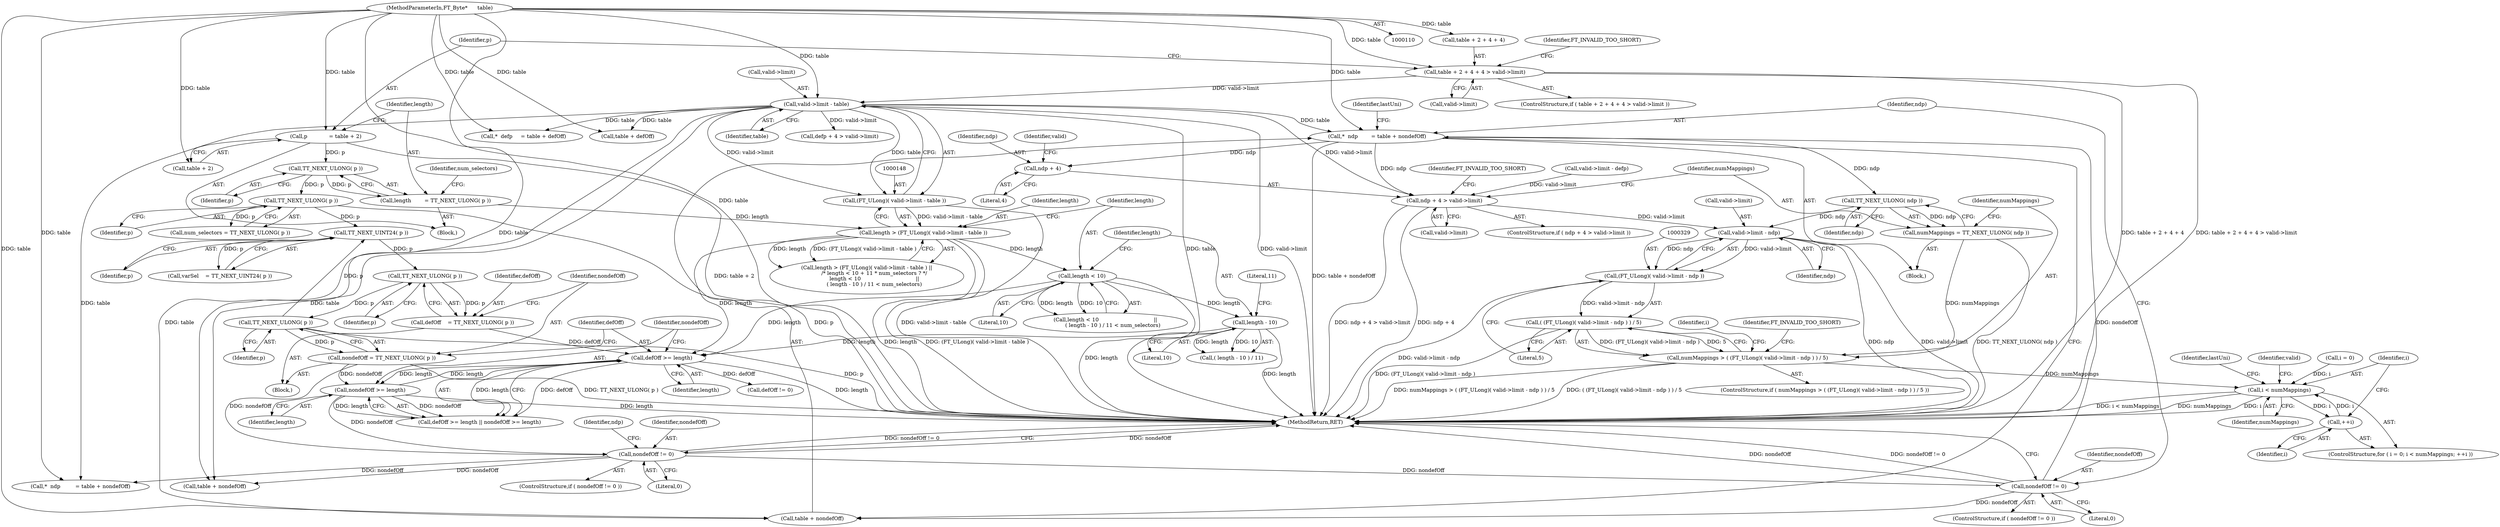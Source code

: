 digraph "0_savannah_57cbb8c148999ba8f14ed53435fc071ac9953afd@integer" {
"1000300" [label="(Call,*  ndp        = table + nondefOff)"];
"1000111" [label="(MethodParameterIn,FT_Byte*      table)"];
"1000149" [label="(Call,valid->limit - table)"];
"1000118" [label="(Call,table + 2 + 4 + 4 > valid->limit)"];
"1000295" [label="(Call,nondefOff != 0)"];
"1000279" [label="(Call,nondefOff != 0)"];
"1000193" [label="(Call,nondefOff = TT_NEXT_ULONG( p ))"];
"1000195" [label="(Call,TT_NEXT_ULONG( p ))"];
"1000190" [label="(Call,TT_NEXT_ULONG( p ))"];
"1000185" [label="(Call,TT_NEXT_UINT24( p ))"];
"1000141" [label="(Call,TT_NEXT_ULONG( p ))"];
"1000137" [label="(Call,TT_NEXT_ULONG( p ))"];
"1000130" [label="(Call,p             = table + 2)"];
"1000202" [label="(Call,nondefOff >= length)"];
"1000199" [label="(Call,defOff >= length)"];
"1000188" [label="(Call,defOff    = TT_NEXT_ULONG( p ))"];
"1000155" [label="(Call,length < 10)"];
"1000145" [label="(Call,length > (FT_ULong)( valid->limit - table ))"];
"1000135" [label="(Call,length        = TT_NEXT_ULONG( p ))"];
"1000147" [label="(Call,(FT_ULong)( valid->limit - table ))"];
"1000160" [label="(Call,length - 10)"];
"1000312" [label="(Call,ndp + 4 > valid->limit)"];
"1000330" [label="(Call,valid->limit - ndp)"];
"1000328" [label="(Call,(FT_ULong)( valid->limit - ndp ))"];
"1000327" [label="(Call,( (FT_ULong)( valid->limit - ndp ) ) / 5)"];
"1000325" [label="(Call,numMappings > ( (FT_ULong)( valid->limit - ndp ) ) / 5)"];
"1000341" [label="(Call,i < numMappings)"];
"1000344" [label="(Call,++i)"];
"1000313" [label="(Call,ndp + 4)"];
"1000322" [label="(Call,TT_NEXT_ULONG( ndp ))"];
"1000320" [label="(Call,numMappings = TT_NEXT_ULONG( ndp ))"];
"1000147" [label="(Call,(FT_ULong)( valid->limit - table ))"];
"1000312" [label="(Call,ndp + 4 > valid->limit)"];
"1000203" [label="(Identifier,nondefOff)"];
"1000339" [label="(Identifier,i)"];
"1000142" [label="(Identifier,p)"];
"1000296" [label="(Identifier,nondefOff)"];
"1000298" [label="(Block,)"];
"1000313" [label="(Call,ndp + 4)"];
"1000334" [label="(Identifier,ndp)"];
"1000331" [label="(Call,valid->limit)"];
"1000145" [label="(Call,length > (FT_ULong)( valid->limit - table ))"];
"1000157" [label="(Literal,10)"];
"1000252" [label="(Call,valid->limit - defp)"];
"1000126" [label="(Call,valid->limit)"];
"1000204" [label="(Identifier,length)"];
"1000194" [label="(Identifier,nondefOff)"];
"1000131" [label="(Identifier,p)"];
"1000280" [label="(Identifier,nondefOff)"];
"1000309" [label="(Identifier,lastUni)"];
"1000363" [label="(MethodReturn,RET)"];
"1000129" [label="(Identifier,FT_INVALID_TOO_SHORT)"];
"1000139" [label="(Call,num_selectors = TT_NEXT_ULONG( p ))"];
"1000163" [label="(Literal,11)"];
"1000224" [label="(Call,table + defOff)"];
"1000195" [label="(Call,TT_NEXT_ULONG( p ))"];
"1000140" [label="(Identifier,num_selectors)"];
"1000156" [label="(Identifier,length)"];
"1000141" [label="(Call,TT_NEXT_ULONG( p ))"];
"1000295" [label="(Call,nondefOff != 0)"];
"1000326" [label="(Identifier,numMappings)"];
"1000196" [label="(Identifier,p)"];
"1000136" [label="(Identifier,length)"];
"1000183" [label="(Call,varSel    = TT_NEXT_UINT24( p ))"];
"1000284" [label="(Call,*  ndp         = table + nondefOff)"];
"1000155" [label="(Call,length < 10)"];
"1000335" [label="(Literal,5)"];
"1000344" [label="(Call,++i)"];
"1000342" [label="(Identifier,i)"];
"1000300" [label="(Call,*  ndp        = table + nondefOff)"];
"1000111" [label="(MethodParameterIn,FT_Byte*      table)"];
"1000149" [label="(Call,valid->limit - table)"];
"1000138" [label="(Identifier,p)"];
"1000153" [label="(Identifier,table)"];
"1000279" [label="(Call,nondefOff != 0)"];
"1000150" [label="(Call,valid->limit)"];
"1000135" [label="(Call,length        = TT_NEXT_ULONG( p ))"];
"1000144" [label="(Call,length > (FT_ULong)( valid->limit - table ) ||\n         /* length < 10 + 11 * num_selectors ? */\n         length < 10                                 ||\n         ( length - 10 ) / 11 < num_selectors)"];
"1000199" [label="(Call,defOff >= length)"];
"1000336" [label="(Identifier,FT_INVALID_TOO_SHORT)"];
"1000119" [label="(Call,table + 2 + 4 + 4)"];
"1000113" [label="(Block,)"];
"1000217" [label="(Call,defOff != 0)"];
"1000320" [label="(Call,numMappings = TT_NEXT_ULONG( ndp ))"];
"1000181" [label="(Block,)"];
"1000302" [label="(Call,table + nondefOff)"];
"1000154" [label="(Call,length < 10                                 ||\n         ( length - 10 ) / 11 < num_selectors)"];
"1000286" [label="(Call,table + nondefOff)"];
"1000341" [label="(Call,i < numMappings)"];
"1000191" [label="(Identifier,p)"];
"1000328" [label="(Call,(FT_ULong)( valid->limit - ndp ))"];
"1000202" [label="(Call,nondefOff >= length)"];
"1000316" [label="(Call,valid->limit)"];
"1000137" [label="(Call,TT_NEXT_ULONG( p ))"];
"1000297" [label="(Literal,0)"];
"1000347" [label="(Identifier,lastUni)"];
"1000285" [label="(Identifier,ndp)"];
"1000222" [label="(Call,*  defp     = table + defOff)"];
"1000301" [label="(Identifier,ndp)"];
"1000198" [label="(Call,defOff >= length || nondefOff >= length)"];
"1000160" [label="(Call,length - 10)"];
"1000315" [label="(Literal,4)"];
"1000146" [label="(Identifier,length)"];
"1000234" [label="(Call,defp + 4 > valid->limit)"];
"1000117" [label="(ControlStructure,if ( table + 2 + 4 + 4 > valid->limit ))"];
"1000345" [label="(Identifier,i)"];
"1000317" [label="(Identifier,valid)"];
"1000321" [label="(Identifier,numMappings)"];
"1000330" [label="(Call,valid->limit - ndp)"];
"1000118" [label="(Call,table + 2 + 4 + 4 > valid->limit)"];
"1000343" [label="(Identifier,numMappings)"];
"1000193" [label="(Call,nondefOff = TT_NEXT_ULONG( p ))"];
"1000186" [label="(Identifier,p)"];
"1000327" [label="(Call,( (FT_ULong)( valid->limit - ndp ) ) / 5)"];
"1000190" [label="(Call,TT_NEXT_ULONG( p ))"];
"1000278" [label="(ControlStructure,if ( nondefOff != 0 ))"];
"1000355" [label="(Identifier,valid)"];
"1000130" [label="(Call,p             = table + 2)"];
"1000319" [label="(Identifier,FT_INVALID_TOO_SHORT)"];
"1000314" [label="(Identifier,ndp)"];
"1000161" [label="(Identifier,length)"];
"1000324" [label="(ControlStructure,if ( numMappings > ( (FT_ULong)( valid->limit - ndp ) ) / 5 ))"];
"1000159" [label="(Call,( length - 10 ) / 11)"];
"1000323" [label="(Identifier,ndp)"];
"1000162" [label="(Literal,10)"];
"1000325" [label="(Call,numMappings > ( (FT_ULong)( valid->limit - ndp ) ) / 5)"];
"1000185" [label="(Call,TT_NEXT_UINT24( p ))"];
"1000132" [label="(Call,table + 2)"];
"1000322" [label="(Call,TT_NEXT_ULONG( ndp ))"];
"1000189" [label="(Identifier,defOff)"];
"1000201" [label="(Identifier,length)"];
"1000338" [label="(Call,i = 0)"];
"1000200" [label="(Identifier,defOff)"];
"1000294" [label="(ControlStructure,if ( nondefOff != 0 ))"];
"1000337" [label="(ControlStructure,for ( i = 0; i < numMappings; ++i ))"];
"1000188" [label="(Call,defOff    = TT_NEXT_ULONG( p ))"];
"1000311" [label="(ControlStructure,if ( ndp + 4 > valid->limit ))"];
"1000281" [label="(Literal,0)"];
"1000300" -> "1000298"  [label="AST: "];
"1000300" -> "1000302"  [label="CFG: "];
"1000301" -> "1000300"  [label="AST: "];
"1000302" -> "1000300"  [label="AST: "];
"1000309" -> "1000300"  [label="CFG: "];
"1000300" -> "1000363"  [label="DDG: table + nondefOff"];
"1000111" -> "1000300"  [label="DDG: table"];
"1000149" -> "1000300"  [label="DDG: table"];
"1000295" -> "1000300"  [label="DDG: nondefOff"];
"1000300" -> "1000312"  [label="DDG: ndp"];
"1000300" -> "1000313"  [label="DDG: ndp"];
"1000300" -> "1000322"  [label="DDG: ndp"];
"1000111" -> "1000110"  [label="AST: "];
"1000111" -> "1000363"  [label="DDG: table"];
"1000111" -> "1000118"  [label="DDG: table"];
"1000111" -> "1000119"  [label="DDG: table"];
"1000111" -> "1000130"  [label="DDG: table"];
"1000111" -> "1000132"  [label="DDG: table"];
"1000111" -> "1000149"  [label="DDG: table"];
"1000111" -> "1000222"  [label="DDG: table"];
"1000111" -> "1000224"  [label="DDG: table"];
"1000111" -> "1000284"  [label="DDG: table"];
"1000111" -> "1000286"  [label="DDG: table"];
"1000111" -> "1000302"  [label="DDG: table"];
"1000149" -> "1000147"  [label="AST: "];
"1000149" -> "1000153"  [label="CFG: "];
"1000150" -> "1000149"  [label="AST: "];
"1000153" -> "1000149"  [label="AST: "];
"1000147" -> "1000149"  [label="CFG: "];
"1000149" -> "1000363"  [label="DDG: table"];
"1000149" -> "1000363"  [label="DDG: valid->limit"];
"1000149" -> "1000147"  [label="DDG: valid->limit"];
"1000149" -> "1000147"  [label="DDG: table"];
"1000118" -> "1000149"  [label="DDG: valid->limit"];
"1000149" -> "1000222"  [label="DDG: table"];
"1000149" -> "1000224"  [label="DDG: table"];
"1000149" -> "1000234"  [label="DDG: valid->limit"];
"1000149" -> "1000284"  [label="DDG: table"];
"1000149" -> "1000286"  [label="DDG: table"];
"1000149" -> "1000302"  [label="DDG: table"];
"1000149" -> "1000312"  [label="DDG: valid->limit"];
"1000118" -> "1000117"  [label="AST: "];
"1000118" -> "1000126"  [label="CFG: "];
"1000119" -> "1000118"  [label="AST: "];
"1000126" -> "1000118"  [label="AST: "];
"1000129" -> "1000118"  [label="CFG: "];
"1000131" -> "1000118"  [label="CFG: "];
"1000118" -> "1000363"  [label="DDG: table + 2 + 4 + 4 > valid->limit"];
"1000118" -> "1000363"  [label="DDG: table + 2 + 4 + 4"];
"1000295" -> "1000294"  [label="AST: "];
"1000295" -> "1000297"  [label="CFG: "];
"1000296" -> "1000295"  [label="AST: "];
"1000297" -> "1000295"  [label="AST: "];
"1000301" -> "1000295"  [label="CFG: "];
"1000363" -> "1000295"  [label="CFG: "];
"1000295" -> "1000363"  [label="DDG: nondefOff"];
"1000295" -> "1000363"  [label="DDG: nondefOff != 0"];
"1000279" -> "1000295"  [label="DDG: nondefOff"];
"1000295" -> "1000302"  [label="DDG: nondefOff"];
"1000279" -> "1000278"  [label="AST: "];
"1000279" -> "1000281"  [label="CFG: "];
"1000280" -> "1000279"  [label="AST: "];
"1000281" -> "1000279"  [label="AST: "];
"1000285" -> "1000279"  [label="CFG: "];
"1000363" -> "1000279"  [label="CFG: "];
"1000279" -> "1000363"  [label="DDG: nondefOff"];
"1000279" -> "1000363"  [label="DDG: nondefOff != 0"];
"1000193" -> "1000279"  [label="DDG: nondefOff"];
"1000202" -> "1000279"  [label="DDG: nondefOff"];
"1000279" -> "1000284"  [label="DDG: nondefOff"];
"1000279" -> "1000286"  [label="DDG: nondefOff"];
"1000193" -> "1000181"  [label="AST: "];
"1000193" -> "1000195"  [label="CFG: "];
"1000194" -> "1000193"  [label="AST: "];
"1000195" -> "1000193"  [label="AST: "];
"1000200" -> "1000193"  [label="CFG: "];
"1000193" -> "1000363"  [label="DDG: TT_NEXT_ULONG( p )"];
"1000195" -> "1000193"  [label="DDG: p"];
"1000193" -> "1000202"  [label="DDG: nondefOff"];
"1000195" -> "1000196"  [label="CFG: "];
"1000196" -> "1000195"  [label="AST: "];
"1000195" -> "1000363"  [label="DDG: p"];
"1000195" -> "1000185"  [label="DDG: p"];
"1000190" -> "1000195"  [label="DDG: p"];
"1000190" -> "1000188"  [label="AST: "];
"1000190" -> "1000191"  [label="CFG: "];
"1000191" -> "1000190"  [label="AST: "];
"1000188" -> "1000190"  [label="CFG: "];
"1000190" -> "1000188"  [label="DDG: p"];
"1000185" -> "1000190"  [label="DDG: p"];
"1000185" -> "1000183"  [label="AST: "];
"1000185" -> "1000186"  [label="CFG: "];
"1000186" -> "1000185"  [label="AST: "];
"1000183" -> "1000185"  [label="CFG: "];
"1000185" -> "1000183"  [label="DDG: p"];
"1000141" -> "1000185"  [label="DDG: p"];
"1000141" -> "1000139"  [label="AST: "];
"1000141" -> "1000142"  [label="CFG: "];
"1000142" -> "1000141"  [label="AST: "];
"1000139" -> "1000141"  [label="CFG: "];
"1000141" -> "1000363"  [label="DDG: p"];
"1000141" -> "1000139"  [label="DDG: p"];
"1000137" -> "1000141"  [label="DDG: p"];
"1000137" -> "1000135"  [label="AST: "];
"1000137" -> "1000138"  [label="CFG: "];
"1000138" -> "1000137"  [label="AST: "];
"1000135" -> "1000137"  [label="CFG: "];
"1000137" -> "1000135"  [label="DDG: p"];
"1000130" -> "1000137"  [label="DDG: p"];
"1000130" -> "1000113"  [label="AST: "];
"1000130" -> "1000132"  [label="CFG: "];
"1000131" -> "1000130"  [label="AST: "];
"1000132" -> "1000130"  [label="AST: "];
"1000136" -> "1000130"  [label="CFG: "];
"1000130" -> "1000363"  [label="DDG: table + 2"];
"1000202" -> "1000198"  [label="AST: "];
"1000202" -> "1000204"  [label="CFG: "];
"1000203" -> "1000202"  [label="AST: "];
"1000204" -> "1000202"  [label="AST: "];
"1000198" -> "1000202"  [label="CFG: "];
"1000202" -> "1000363"  [label="DDG: length"];
"1000202" -> "1000199"  [label="DDG: length"];
"1000202" -> "1000198"  [label="DDG: nondefOff"];
"1000202" -> "1000198"  [label="DDG: length"];
"1000199" -> "1000202"  [label="DDG: length"];
"1000199" -> "1000198"  [label="AST: "];
"1000199" -> "1000201"  [label="CFG: "];
"1000200" -> "1000199"  [label="AST: "];
"1000201" -> "1000199"  [label="AST: "];
"1000203" -> "1000199"  [label="CFG: "];
"1000198" -> "1000199"  [label="CFG: "];
"1000199" -> "1000363"  [label="DDG: length"];
"1000199" -> "1000198"  [label="DDG: defOff"];
"1000199" -> "1000198"  [label="DDG: length"];
"1000188" -> "1000199"  [label="DDG: defOff"];
"1000155" -> "1000199"  [label="DDG: length"];
"1000145" -> "1000199"  [label="DDG: length"];
"1000160" -> "1000199"  [label="DDG: length"];
"1000199" -> "1000217"  [label="DDG: defOff"];
"1000188" -> "1000181"  [label="AST: "];
"1000189" -> "1000188"  [label="AST: "];
"1000194" -> "1000188"  [label="CFG: "];
"1000155" -> "1000154"  [label="AST: "];
"1000155" -> "1000157"  [label="CFG: "];
"1000156" -> "1000155"  [label="AST: "];
"1000157" -> "1000155"  [label="AST: "];
"1000161" -> "1000155"  [label="CFG: "];
"1000154" -> "1000155"  [label="CFG: "];
"1000155" -> "1000363"  [label="DDG: length"];
"1000155" -> "1000154"  [label="DDG: length"];
"1000155" -> "1000154"  [label="DDG: 10"];
"1000145" -> "1000155"  [label="DDG: length"];
"1000155" -> "1000160"  [label="DDG: length"];
"1000145" -> "1000144"  [label="AST: "];
"1000145" -> "1000147"  [label="CFG: "];
"1000146" -> "1000145"  [label="AST: "];
"1000147" -> "1000145"  [label="AST: "];
"1000156" -> "1000145"  [label="CFG: "];
"1000144" -> "1000145"  [label="CFG: "];
"1000145" -> "1000363"  [label="DDG: length"];
"1000145" -> "1000363"  [label="DDG: (FT_ULong)( valid->limit - table )"];
"1000145" -> "1000144"  [label="DDG: length"];
"1000145" -> "1000144"  [label="DDG: (FT_ULong)( valid->limit - table )"];
"1000135" -> "1000145"  [label="DDG: length"];
"1000147" -> "1000145"  [label="DDG: valid->limit - table"];
"1000135" -> "1000113"  [label="AST: "];
"1000136" -> "1000135"  [label="AST: "];
"1000140" -> "1000135"  [label="CFG: "];
"1000148" -> "1000147"  [label="AST: "];
"1000147" -> "1000363"  [label="DDG: valid->limit - table"];
"1000160" -> "1000159"  [label="AST: "];
"1000160" -> "1000162"  [label="CFG: "];
"1000161" -> "1000160"  [label="AST: "];
"1000162" -> "1000160"  [label="AST: "];
"1000163" -> "1000160"  [label="CFG: "];
"1000160" -> "1000363"  [label="DDG: length"];
"1000160" -> "1000159"  [label="DDG: length"];
"1000160" -> "1000159"  [label="DDG: 10"];
"1000312" -> "1000311"  [label="AST: "];
"1000312" -> "1000316"  [label="CFG: "];
"1000313" -> "1000312"  [label="AST: "];
"1000316" -> "1000312"  [label="AST: "];
"1000319" -> "1000312"  [label="CFG: "];
"1000321" -> "1000312"  [label="CFG: "];
"1000312" -> "1000363"  [label="DDG: ndp + 4 > valid->limit"];
"1000312" -> "1000363"  [label="DDG: ndp + 4"];
"1000252" -> "1000312"  [label="DDG: valid->limit"];
"1000312" -> "1000330"  [label="DDG: valid->limit"];
"1000330" -> "1000328"  [label="AST: "];
"1000330" -> "1000334"  [label="CFG: "];
"1000331" -> "1000330"  [label="AST: "];
"1000334" -> "1000330"  [label="AST: "];
"1000328" -> "1000330"  [label="CFG: "];
"1000330" -> "1000363"  [label="DDG: ndp"];
"1000330" -> "1000363"  [label="DDG: valid->limit"];
"1000330" -> "1000328"  [label="DDG: valid->limit"];
"1000330" -> "1000328"  [label="DDG: ndp"];
"1000322" -> "1000330"  [label="DDG: ndp"];
"1000328" -> "1000327"  [label="AST: "];
"1000329" -> "1000328"  [label="AST: "];
"1000335" -> "1000328"  [label="CFG: "];
"1000328" -> "1000363"  [label="DDG: valid->limit - ndp"];
"1000328" -> "1000327"  [label="DDG: valid->limit - ndp"];
"1000327" -> "1000325"  [label="AST: "];
"1000327" -> "1000335"  [label="CFG: "];
"1000335" -> "1000327"  [label="AST: "];
"1000325" -> "1000327"  [label="CFG: "];
"1000327" -> "1000363"  [label="DDG: (FT_ULong)( valid->limit - ndp )"];
"1000327" -> "1000325"  [label="DDG: (FT_ULong)( valid->limit - ndp )"];
"1000327" -> "1000325"  [label="DDG: 5"];
"1000325" -> "1000324"  [label="AST: "];
"1000326" -> "1000325"  [label="AST: "];
"1000336" -> "1000325"  [label="CFG: "];
"1000339" -> "1000325"  [label="CFG: "];
"1000325" -> "1000363"  [label="DDG: numMappings > ( (FT_ULong)( valid->limit - ndp ) ) / 5"];
"1000325" -> "1000363"  [label="DDG: ( (FT_ULong)( valid->limit - ndp ) ) / 5"];
"1000320" -> "1000325"  [label="DDG: numMappings"];
"1000325" -> "1000341"  [label="DDG: numMappings"];
"1000341" -> "1000337"  [label="AST: "];
"1000341" -> "1000343"  [label="CFG: "];
"1000342" -> "1000341"  [label="AST: "];
"1000343" -> "1000341"  [label="AST: "];
"1000347" -> "1000341"  [label="CFG: "];
"1000355" -> "1000341"  [label="CFG: "];
"1000341" -> "1000363"  [label="DDG: numMappings"];
"1000341" -> "1000363"  [label="DDG: i"];
"1000341" -> "1000363"  [label="DDG: i < numMappings"];
"1000338" -> "1000341"  [label="DDG: i"];
"1000344" -> "1000341"  [label="DDG: i"];
"1000341" -> "1000344"  [label="DDG: i"];
"1000344" -> "1000337"  [label="AST: "];
"1000344" -> "1000345"  [label="CFG: "];
"1000345" -> "1000344"  [label="AST: "];
"1000342" -> "1000344"  [label="CFG: "];
"1000313" -> "1000315"  [label="CFG: "];
"1000314" -> "1000313"  [label="AST: "];
"1000315" -> "1000313"  [label="AST: "];
"1000317" -> "1000313"  [label="CFG: "];
"1000322" -> "1000320"  [label="AST: "];
"1000322" -> "1000323"  [label="CFG: "];
"1000323" -> "1000322"  [label="AST: "];
"1000320" -> "1000322"  [label="CFG: "];
"1000322" -> "1000320"  [label="DDG: ndp"];
"1000320" -> "1000298"  [label="AST: "];
"1000321" -> "1000320"  [label="AST: "];
"1000326" -> "1000320"  [label="CFG: "];
"1000320" -> "1000363"  [label="DDG: TT_NEXT_ULONG( ndp )"];
}
